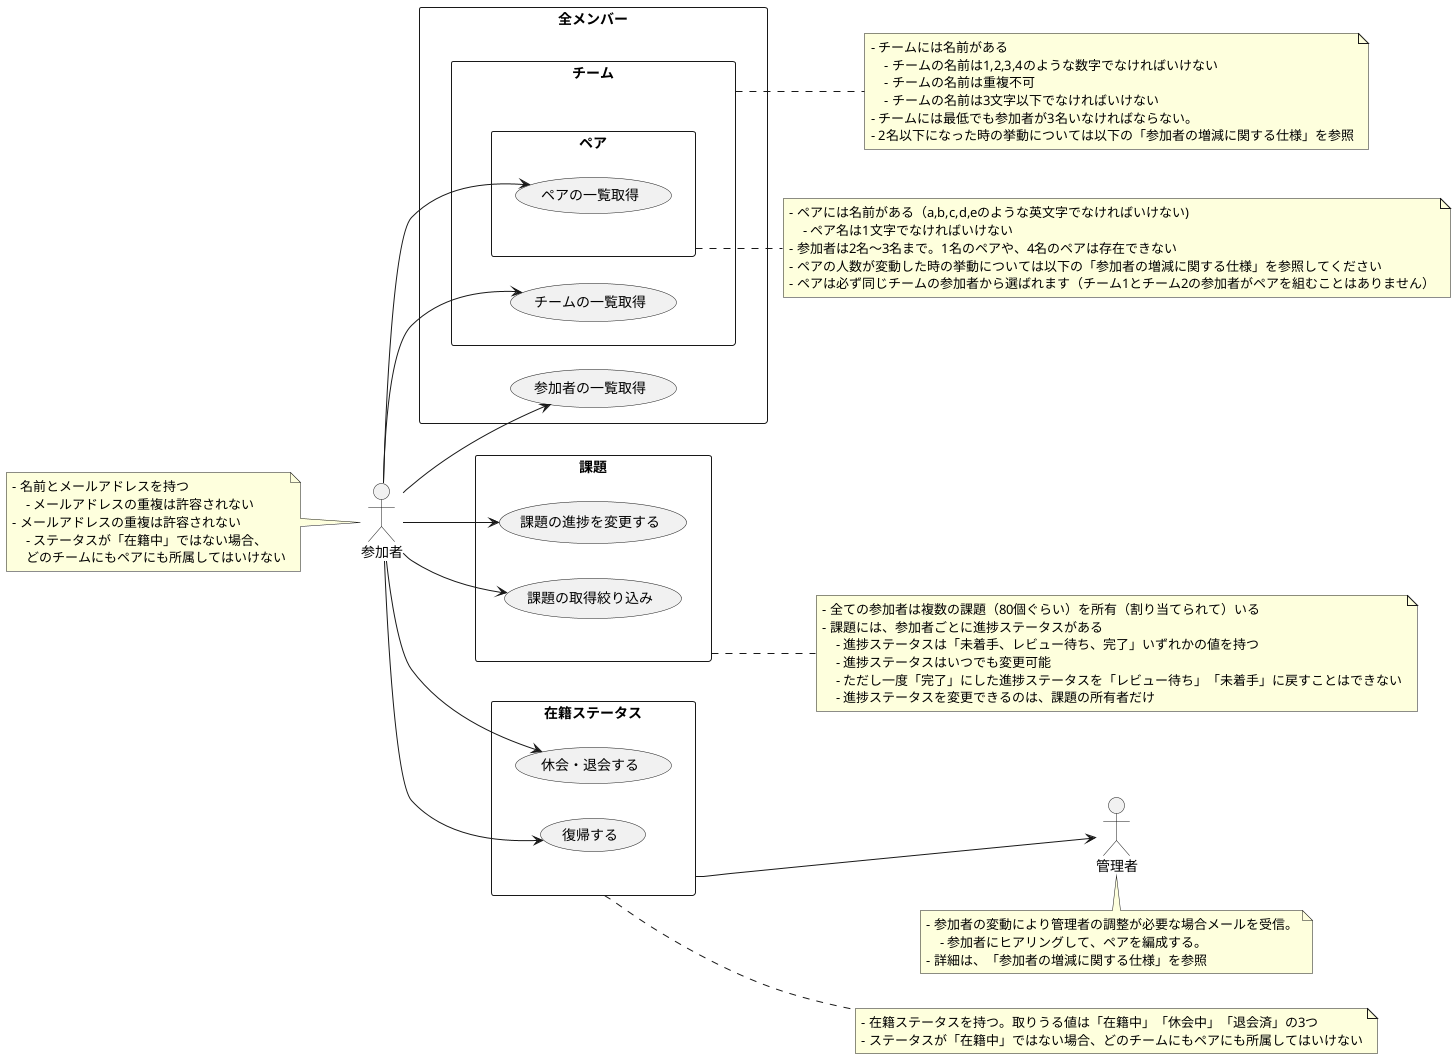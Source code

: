 @startuml hoge 
left to right direction

:参加者: as participant

:管理者: as manager

note left of participant 
- 名前とメールアドレスを持つ
    - メールアドレスの重複は許容されない
- メールアドレスの重複は許容されない
    - ステータスが「在籍中」ではない場合、
    どのチームにもペアにも所属してはいけない
end note

note bottom of manager 
- 参加者の変動により管理者の調整が必要な場合メールを受信。
    - 参加者にヒアリングして、ペアを編成する。
- 詳細は、「参加者の増減に関する仕様」を参照
end note

rectangle 全メンバー as all_member {
    usecase "参加者の一覧取得" as UC1_1
    rectangle チーム as tearm {
        usecase "チームの一覧取得" as UC2_1
        rectangle ペア as pair {
            usecase "ペアの一覧取得" as UC3_1
        }
    }
}

note right of tearm
- チームには名前がある
    - チームの名前は1,2,3,4のような数字でなければいけない
    - チームの名前は重複不可
    - チームの名前は3文字以下でなければいけない
- チームには最低でも参加者が3名いなければならない。
- 2名以下になった時の挙動については以下の「参加者の増減に関する仕様」を参照
end note

note right of pair 
- ペアには名前がある（a,b,c,d,eのような英文字でなければいけない)
    - ペア名は1文字でなければいけない
- 参加者は2名〜3名まで。1名のペアや、4名のペアは存在できない
- ペアの人数が変動した時の挙動については以下の「参加者の増減に関する仕様」を参照してください
- ペアは必ず同じチームの参加者から選ばれます（チーム1とチーム2の参加者がペアを組むことはありません）
end note

rectangle 課題 as assignment {
    usecase "課題の進捗を変更する" as UC4_1
    usecase "課題の取得絞り込み" as UC4_2
}

note right of assignment 
- 全ての参加者は複数の課題（80個ぐらい）を所有（割り当てられて）いる
- 課題には、参加者ごとに進捗ステータスがある
    - 進捗ステータスは「未着手、レビュー待ち、完了」いずれかの値を持つ
    - 進捗ステータスはいつでも変更可能
    - ただし一度「完了」にした進捗ステータスを「レビュー待ち」「未着手」に戻すことはできない
    - 進捗ステータスを変更できるのは、課題の所有者だけ
end note

rectangle 在籍ステータス as enrollment_status {
    usecase "休会・退会する" as UC5_1
    usecase "復帰する" as UC5_2
}

note right of enrollment_status 
- 在籍ステータスを持つ。取りうる値は「在籍中」「休会中」「退会済」の3つ
- ステータスが「在籍中」ではない場合、どのチームにもペアにも所属してはいけない
end note

participant --> UC1_1
participant --> UC2_1
participant --> UC3_1
participant --> UC4_1
participant --> UC4_2
participant --> UC5_1
participant --> UC5_2
enrollment_status --> manager

@enduml
